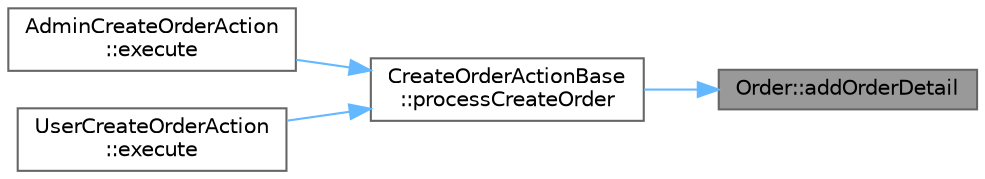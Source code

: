 digraph "Order::addOrderDetail"
{
 // LATEX_PDF_SIZE
  bgcolor="transparent";
  edge [fontname=Helvetica,fontsize=10,labelfontname=Helvetica,labelfontsize=10];
  node [fontname=Helvetica,fontsize=10,shape=box,height=0.2,width=0.4];
  rankdir="RL";
  Node1 [id="Node000001",label="Order::addOrderDetail",height=0.2,width=0.4,color="gray40", fillcolor="grey60", style="filled", fontcolor="black",tooltip="Thêm chi tiết mặt hàng vào đơn hàng."];
  Node1 -> Node2 [id="edge1_Node000001_Node000002",dir="back",color="steelblue1",style="solid",tooltip=" "];
  Node2 [id="Node000002",label="CreateOrderActionBase\l::processCreateOrder",height=0.2,width=0.4,color="grey40", fillcolor="white", style="filled",URL="$class_create_order_action_base.html#a6550ade5c4ef4620b70e46e31ee7cb24",tooltip="Phương thức xử lý việc tạo đơn hàng cho một khách hàng cụ thể."];
  Node2 -> Node3 [id="edge2_Node000002_Node000003",dir="back",color="steelblue1",style="solid",tooltip=" "];
  Node3 [id="Node000003",label="AdminCreateOrderAction\l::execute",height=0.2,width=0.4,color="grey40", fillcolor="white", style="filled",URL="$class_admin_create_order_action.html#a18315096a71acac2ca2f042ca71b7c12",tooltip="Thực thi hành động tạo đơn hàng mới. Ghi đè phương thức execute từ giao diện IMenuAction."];
  Node2 -> Node4 [id="edge3_Node000002_Node000004",dir="back",color="steelblue1",style="solid",tooltip=" "];
  Node4 [id="Node000004",label="UserCreateOrderAction\l::execute",height=0.2,width=0.4,color="grey40", fillcolor="white", style="filled",URL="$class_user_create_order_action.html#a97e9674fca14af2f2cd99444006e1f49",tooltip="Thực thi hành động tạo đơn hàng mới. Ghi đè phương thức execute từ giao diện IMenuAction."];
}
